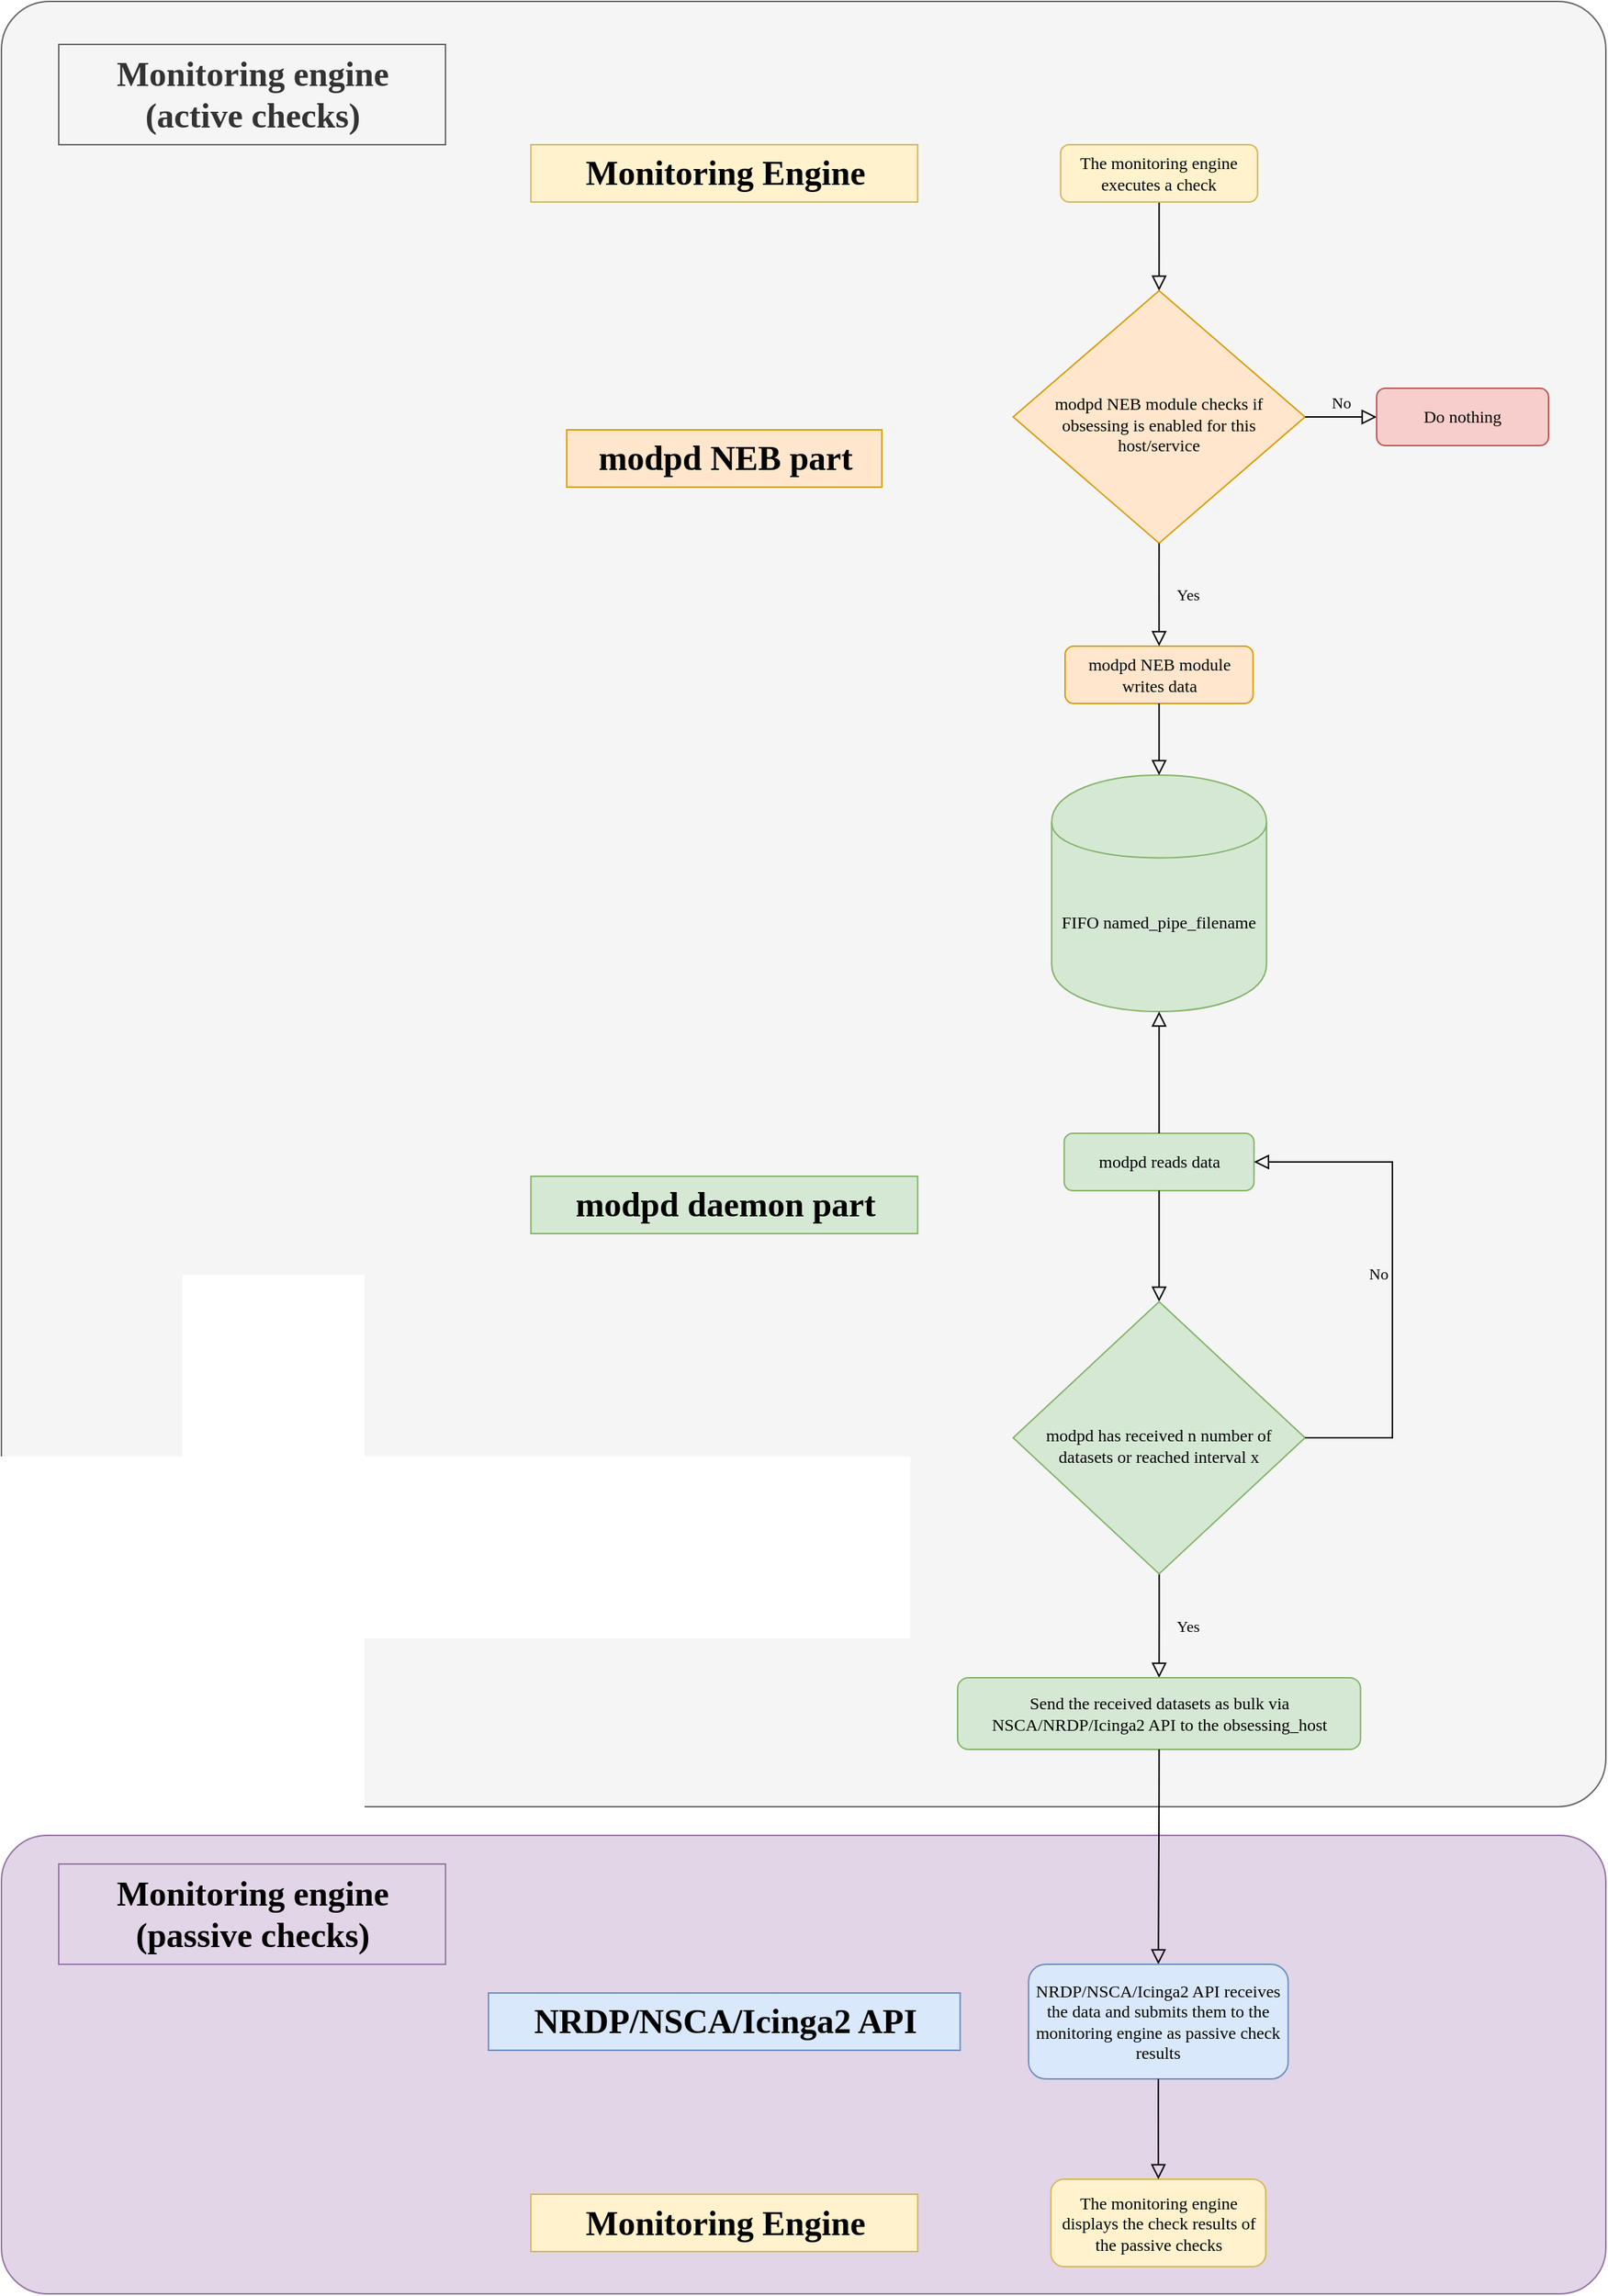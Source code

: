 <mxfile version="21.6.1" type="device">
  <diagram id="C5RBs43oDa-KdzZeNtuy" name="Page-1">
    <mxGraphModel dx="3088" dy="1951" grid="1" gridSize="10" guides="1" tooltips="1" connect="1" arrows="1" fold="1" page="1" pageScale="1" pageWidth="827" pageHeight="1169" math="0" shadow="0">
      <root>
        <mxCell id="WIyWlLk6GJQsqaUBKTNV-0" />
        <mxCell id="WIyWlLk6GJQsqaUBKTNV-1" parent="WIyWlLk6GJQsqaUBKTNV-0" />
        <mxCell id="NIv_Thovjby-iMn4ZX4f-10" value="" style="rounded=1;whiteSpace=wrap;html=1;fillColor=#f5f5f5;strokeColor=#666666;glass=0;fontColor=#333333;arcSize=3;" parent="WIyWlLk6GJQsqaUBKTNV-1" vertex="1">
          <mxGeometry x="-1130" y="-340" width="1120" height="1260" as="geometry" />
        </mxCell>
        <mxCell id="NIv_Thovjby-iMn4ZX4f-8" value="" style="rounded=1;whiteSpace=wrap;html=1;fillColor=#e1d5e7;strokeColor=#9673a6;glass=0;arcSize=10;" parent="WIyWlLk6GJQsqaUBKTNV-1" vertex="1">
          <mxGeometry x="-1130" y="940" width="1120" height="320" as="geometry" />
        </mxCell>
        <mxCell id="WIyWlLk6GJQsqaUBKTNV-2" value="" style="rounded=0;html=1;jettySize=auto;orthogonalLoop=1;fontSize=11;endArrow=block;endFill=0;endSize=8;strokeWidth=1;shadow=0;labelBackgroundColor=none;edgeStyle=orthogonalEdgeStyle;fontFamily=Lucida Console;entryX=0.5;entryY=0;entryDx=0;entryDy=0;" parent="WIyWlLk6GJQsqaUBKTNV-1" source="WIyWlLk6GJQsqaUBKTNV-3" target="WIyWlLk6GJQsqaUBKTNV-6" edge="1">
          <mxGeometry relative="1" as="geometry">
            <mxPoint x="80" y="-40" as="targetPoint" />
          </mxGeometry>
        </mxCell>
        <mxCell id="WIyWlLk6GJQsqaUBKTNV-3" value="The monitoring engine executes a check" style="rounded=1;whiteSpace=wrap;html=1;fontSize=12;glass=0;strokeWidth=1;shadow=0;fontFamily=Lucida Console;fillColor=#fff2cc;strokeColor=#d6b656;" parent="WIyWlLk6GJQsqaUBKTNV-1" vertex="1">
          <mxGeometry x="-390.62" y="-240" width="137.5" height="40" as="geometry" />
        </mxCell>
        <mxCell id="WIyWlLk6GJQsqaUBKTNV-6" value="&lt;div&gt;&lt;br&gt;&lt;/div&gt;&lt;div&gt;modpd NEB module checks if obsessing is enabled for this host/service&lt;/div&gt;" style="rhombus;whiteSpace=wrap;html=1;shadow=0;fontFamily=Lucida Console;fontSize=12;align=center;strokeWidth=1;spacing=6;spacingTop=-4;fillColor=#ffe6cc;strokeColor=#d79b00;" parent="WIyWlLk6GJQsqaUBKTNV-1" vertex="1">
          <mxGeometry x="-423.74" y="-138.12" width="203.75" height="176.25" as="geometry" />
        </mxCell>
        <mxCell id="OIr_SDyy3lZdY-E9c7T--3" value="FIFO named_pipe_filename" style="shape=cylinder;whiteSpace=wrap;html=1;boundedLbl=1;backgroundOutline=1;fontFamily=Lucida Console;fillColor=#d5e8d4;strokeColor=#82b366;" parent="WIyWlLk6GJQsqaUBKTNV-1" vertex="1">
          <mxGeometry x="-396.87" y="200" width="150" height="165" as="geometry" />
        </mxCell>
        <mxCell id="OIr_SDyy3lZdY-E9c7T--19" value="modpd reads data" style="rounded=1;whiteSpace=wrap;html=1;fontSize=12;glass=0;strokeWidth=1;shadow=0;fontFamily=Lucida Console;fillColor=#d5e8d4;strokeColor=#82b366;" parent="WIyWlLk6GJQsqaUBKTNV-1" vertex="1">
          <mxGeometry x="-388.12" y="450" width="132.5" height="40" as="geometry" />
        </mxCell>
        <mxCell id="OIr_SDyy3lZdY-E9c7T--25" value="modpd NEB module writes data" style="rounded=1;whiteSpace=wrap;html=1;fontSize=12;glass=0;strokeWidth=1;shadow=0;fontFamily=Lucida Console;fillColor=#ffe6cc;strokeColor=#d79b00;" parent="WIyWlLk6GJQsqaUBKTNV-1" vertex="1">
          <mxGeometry x="-387.49" y="110" width="131.25" height="40" as="geometry" />
        </mxCell>
        <mxCell id="e-dImMtRrVpYIfOJgrRO-0" value="modpd NEB part" style="text;strokeColor=#d79b00;fillColor=#ffe6cc;html=1;fontSize=24;fontStyle=1;verticalAlign=middle;align=center;fontFamily=Lucida Console;" parent="WIyWlLk6GJQsqaUBKTNV-1" vertex="1">
          <mxGeometry x="-735.38" y="-41" width="220" height="40" as="geometry" />
        </mxCell>
        <mxCell id="e-dImMtRrVpYIfOJgrRO-1" value="&lt;font&gt;modpd daemon part&lt;/font&gt;" style="text;strokeColor=#82b366;fillColor=#d5e8d4;html=1;fontSize=24;fontStyle=1;verticalAlign=middle;align=center;fontFamily=Lucida Console;" parent="WIyWlLk6GJQsqaUBKTNV-1" vertex="1">
          <mxGeometry x="-760.38" y="480" width="270" height="40" as="geometry" />
        </mxCell>
        <mxCell id="e-dImMtRrVpYIfOJgrRO-15" value="" style="rounded=0;html=1;jettySize=auto;orthogonalLoop=1;fontSize=11;endArrow=block;endFill=0;endSize=8;strokeWidth=1;shadow=0;labelBackgroundColor=none;edgeStyle=orthogonalEdgeStyle;exitX=0.5;exitY=1;exitDx=0;exitDy=0;fontFamily=Lucida Console;entryX=0.5;entryY=0;entryDx=0;entryDy=0;" parent="WIyWlLk6GJQsqaUBKTNV-1" source="OIr_SDyy3lZdY-E9c7T--25" target="OIr_SDyy3lZdY-E9c7T--3" edge="1">
          <mxGeometry relative="1" as="geometry">
            <mxPoint x="450" y="-40" as="sourcePoint" />
            <mxPoint x="501.25" y="-40" as="targetPoint" />
          </mxGeometry>
        </mxCell>
        <mxCell id="e-dImMtRrVpYIfOJgrRO-18" value="Yes" style="rounded=0;html=1;jettySize=auto;orthogonalLoop=1;fontSize=11;endArrow=block;endFill=0;endSize=8;strokeWidth=1;shadow=0;labelBackgroundColor=none;edgeStyle=orthogonalEdgeStyle;fontFamily=Lucida Console;entryX=0.5;entryY=0;entryDx=0;entryDy=0;" parent="WIyWlLk6GJQsqaUBKTNV-1" source="e-dImMtRrVpYIfOJgrRO-30" target="e-dImMtRrVpYIfOJgrRO-19" edge="1">
          <mxGeometry y="20" relative="1" as="geometry">
            <mxPoint as="offset" />
            <mxPoint x="-321" y="740" as="sourcePoint" />
            <mxPoint x="1130" y="-40" as="targetPoint" />
            <Array as="points" />
          </mxGeometry>
        </mxCell>
        <mxCell id="e-dImMtRrVpYIfOJgrRO-19" value="&lt;div&gt;&lt;br&gt;&lt;/div&gt;&lt;div&gt;Send the received datasets as bulk via NSCA/NRDP/Icinga2 API to the obsessing_host&lt;/div&gt;&lt;div&gt;&lt;br&gt;&lt;/div&gt;" style="rounded=1;whiteSpace=wrap;html=1;fontSize=12;glass=0;strokeWidth=1;shadow=0;fontFamily=Lucida Console;fillColor=#d5e8d4;strokeColor=#82b366;" parent="WIyWlLk6GJQsqaUBKTNV-1" vertex="1">
          <mxGeometry x="-462.49" y="830" width="281.25" height="50" as="geometry" />
        </mxCell>
        <mxCell id="e-dImMtRrVpYIfOJgrRO-26" value="" style="rounded=0;html=1;jettySize=auto;orthogonalLoop=1;fontSize=11;endArrow=block;endFill=0;endSize=8;strokeWidth=1;shadow=0;labelBackgroundColor=none;edgeStyle=orthogonalEdgeStyle;exitX=0.5;exitY=1;exitDx=0;exitDy=0;fontFamily=Lucida Console;entryX=0.5;entryY=0;entryDx=0;entryDy=0;" parent="WIyWlLk6GJQsqaUBKTNV-1" source="OIr_SDyy3lZdY-E9c7T--19" target="e-dImMtRrVpYIfOJgrRO-30" edge="1">
          <mxGeometry relative="1" as="geometry">
            <mxPoint x="-280" y="530" as="sourcePoint" />
            <mxPoint x="-218.75" y="530" as="targetPoint" />
          </mxGeometry>
        </mxCell>
        <mxCell id="e-dImMtRrVpYIfOJgrRO-27" value="Monitoring Engine" style="text;strokeColor=#d6b656;fillColor=#fff2cc;html=1;fontSize=24;fontStyle=1;verticalAlign=middle;align=center;fontFamily=Lucida Console;" parent="WIyWlLk6GJQsqaUBKTNV-1" vertex="1">
          <mxGeometry x="-760.38" y="-240" width="270" height="40" as="geometry" />
        </mxCell>
        <mxCell id="e-dImMtRrVpYIfOJgrRO-30" value="&lt;div&gt;&lt;br&gt;&lt;/div&gt;&lt;div&gt;&lt;div&gt;modpd has received n number of datasets or reached interval x&lt;/div&gt;&lt;/div&gt;" style="rhombus;whiteSpace=wrap;html=1;shadow=0;fontFamily=Lucida Console;fontSize=12;align=center;strokeWidth=1;spacing=6;spacingTop=-4;fillColor=#d5e8d4;strokeColor=#82b366;aspect=fixed;" parent="WIyWlLk6GJQsqaUBKTNV-1" vertex="1">
          <mxGeometry x="-423.74" y="567.5" width="203.75" height="190" as="geometry" />
        </mxCell>
        <mxCell id="e-dImMtRrVpYIfOJgrRO-43" value="" style="rounded=0;html=1;jettySize=auto;orthogonalLoop=1;fontSize=11;endArrow=block;endFill=0;endSize=8;strokeWidth=1;shadow=0;labelBackgroundColor=none;edgeStyle=orthogonalEdgeStyle;exitX=0.5;exitY=0;exitDx=0;exitDy=0;fontFamily=Lucida Console;entryX=0.5;entryY=1;entryDx=0;entryDy=0;" parent="WIyWlLk6GJQsqaUBKTNV-1" source="OIr_SDyy3lZdY-E9c7T--19" target="OIr_SDyy3lZdY-E9c7T--3" edge="1">
          <mxGeometry relative="1" as="geometry">
            <mxPoint x="620" y="80" as="sourcePoint" />
            <mxPoint x="681.25" y="80" as="targetPoint" />
          </mxGeometry>
        </mxCell>
        <mxCell id="L61zhgRRAvzZzF-HI6Hs-0" value="Yes" style="rounded=0;html=1;jettySize=auto;orthogonalLoop=1;fontSize=11;endArrow=block;endFill=0;endSize=8;strokeWidth=1;shadow=0;labelBackgroundColor=none;edgeStyle=orthogonalEdgeStyle;fontFamily=Lucida Console;exitX=0.5;exitY=1;exitDx=0;exitDy=0;entryX=0.5;entryY=0;entryDx=0;entryDy=0;" parent="WIyWlLk6GJQsqaUBKTNV-1" source="WIyWlLk6GJQsqaUBKTNV-6" target="OIr_SDyy3lZdY-E9c7T--25" edge="1">
          <mxGeometry y="20" relative="1" as="geometry">
            <mxPoint as="offset" />
            <mxPoint x="-321" y="80" as="targetPoint" />
            <mxPoint x="-360" y="50" as="sourcePoint" />
            <Array as="points">
              <mxPoint x="-322" y="60" />
              <mxPoint x="-321" y="60" />
            </Array>
          </mxGeometry>
        </mxCell>
        <mxCell id="L61zhgRRAvzZzF-HI6Hs-1" value="No" style="edgeStyle=orthogonalEdgeStyle;rounded=0;html=1;jettySize=auto;orthogonalLoop=1;fontSize=11;endArrow=block;endFill=0;endSize=8;strokeWidth=1;shadow=0;labelBackgroundColor=none;fontFamily=Lucida Console;entryX=0;entryY=0.5;entryDx=0;entryDy=0;exitX=1;exitY=0.5;exitDx=0;exitDy=0;" parent="WIyWlLk6GJQsqaUBKTNV-1" source="WIyWlLk6GJQsqaUBKTNV-6" target="L61zhgRRAvzZzF-HI6Hs-2" edge="1">
          <mxGeometry y="10" relative="1" as="geometry">
            <mxPoint as="offset" />
            <mxPoint x="-222" y="-52" as="sourcePoint" />
            <mxPoint x="-155.87" y="-52.16" as="targetPoint" />
          </mxGeometry>
        </mxCell>
        <mxCell id="L61zhgRRAvzZzF-HI6Hs-2" value="Do nothing" style="rounded=1;whiteSpace=wrap;html=1;fontSize=12;glass=0;strokeWidth=1;shadow=0;fontFamily=Lucida Console;fillColor=#f8cecc;strokeColor=#b85450;" parent="WIyWlLk6GJQsqaUBKTNV-1" vertex="1">
          <mxGeometry x="-170" y="-69.99" width="120" height="40" as="geometry" />
        </mxCell>
        <mxCell id="L61zhgRRAvzZzF-HI6Hs-4" value="No" style="edgeStyle=orthogonalEdgeStyle;rounded=0;html=1;jettySize=auto;orthogonalLoop=1;fontSize=11;endArrow=block;endFill=0;endSize=8;strokeWidth=1;shadow=0;labelBackgroundColor=none;fontFamily=Lucida Console;exitX=1;exitY=0.5;exitDx=0;exitDy=0;entryX=1;entryY=0.5;entryDx=0;entryDy=0;" parent="WIyWlLk6GJQsqaUBKTNV-1" source="e-dImMtRrVpYIfOJgrRO-30" target="OIr_SDyy3lZdY-E9c7T--19" edge="1">
          <mxGeometry y="10" relative="1" as="geometry">
            <mxPoint as="offset" />
            <mxPoint x="-200" y="660" as="sourcePoint" />
            <mxPoint x="-158.57" y="662.5" as="targetPoint" />
            <Array as="points">
              <mxPoint x="-159" y="663" />
              <mxPoint x="-159" y="470" />
            </Array>
          </mxGeometry>
        </mxCell>
        <mxCell id="NIv_Thovjby-iMn4ZX4f-2" value="The monitoring engine displays the check results of the passive checks" style="rounded=1;whiteSpace=wrap;html=1;fontSize=12;glass=0;strokeWidth=1;shadow=0;fontFamily=Lucida Console;fillColor=#fff2cc;strokeColor=#d6b656;" parent="WIyWlLk6GJQsqaUBKTNV-1" vertex="1">
          <mxGeometry x="-397.37" y="1180" width="150" height="61" as="geometry" />
        </mxCell>
        <mxCell id="NIv_Thovjby-iMn4ZX4f-3" value="" style="rounded=0;html=1;jettySize=auto;orthogonalLoop=1;fontSize=11;endArrow=block;endFill=0;endSize=8;strokeWidth=1;shadow=0;labelBackgroundColor=none;edgeStyle=orthogonalEdgeStyle;exitX=0.5;exitY=1;exitDx=0;exitDy=0;fontFamily=Lucida Console;entryX=0.5;entryY=0;entryDx=0;entryDy=0;" parent="WIyWlLk6GJQsqaUBKTNV-1" source="e-dImMtRrVpYIfOJgrRO-19" target="NIv_Thovjby-iMn4ZX4f-5" edge="1">
          <mxGeometry relative="1" as="geometry">
            <mxPoint x="-320" y="900" as="sourcePoint" />
            <mxPoint x="-320" y="970" as="targetPoint" />
            <Array as="points">
              <mxPoint x="-321" y="915" />
            </Array>
          </mxGeometry>
        </mxCell>
        <mxCell id="NIv_Thovjby-iMn4ZX4f-4" value="NRDP/NSCA/Icinga2 API" style="text;strokeColor=#6c8ebf;fillColor=#dae8fc;html=1;fontSize=24;fontStyle=1;verticalAlign=middle;align=center;fontFamily=Lucida Console;" parent="WIyWlLk6GJQsqaUBKTNV-1" vertex="1">
          <mxGeometry x="-790" y="1050" width="329.25" height="40" as="geometry" />
        </mxCell>
        <mxCell id="NIv_Thovjby-iMn4ZX4f-5" value="NRDP/NSCA/Icinga2 API receives the data and submits them to the monitoring engine as passive check results" style="rounded=1;whiteSpace=wrap;html=1;fontSize=12;glass=0;strokeWidth=1;shadow=0;fontFamily=Lucida Console;fillColor=#dae8fc;strokeColor=#6c8ebf;" parent="WIyWlLk6GJQsqaUBKTNV-1" vertex="1">
          <mxGeometry x="-413" y="1030" width="181.25" height="80" as="geometry" />
        </mxCell>
        <mxCell id="NIv_Thovjby-iMn4ZX4f-6" value="" style="rounded=0;html=1;jettySize=auto;orthogonalLoop=1;fontSize=11;endArrow=block;endFill=0;endSize=8;strokeWidth=1;shadow=0;labelBackgroundColor=none;edgeStyle=orthogonalEdgeStyle;fontFamily=Lucida Console;entryX=0.5;entryY=0;entryDx=0;entryDy=0;exitX=0.5;exitY=1;exitDx=0;exitDy=0;" parent="WIyWlLk6GJQsqaUBKTNV-1" source="NIv_Thovjby-iMn4ZX4f-5" target="NIv_Thovjby-iMn4ZX4f-2" edge="1">
          <mxGeometry relative="1" as="geometry">
            <mxPoint x="-321" y="1070" as="sourcePoint" />
            <mxPoint x="-318.75" y="1235" as="targetPoint" />
            <Array as="points">
              <mxPoint x="-322" y="1130" />
              <mxPoint x="-322" y="1130" />
            </Array>
          </mxGeometry>
        </mxCell>
        <mxCell id="NIv_Thovjby-iMn4ZX4f-13" value="&lt;div&gt;Monitoring engine&lt;br&gt;&lt;/div&gt;&lt;div&gt;(passive checks)&lt;br&gt;&lt;/div&gt;" style="text;strokeColor=#9673a6;fillColor=#e1d5e7;html=1;fontSize=24;fontStyle=1;verticalAlign=middle;align=center;fontFamily=Lucida Console;" parent="WIyWlLk6GJQsqaUBKTNV-1" vertex="1">
          <mxGeometry x="-1090" y="960" width="270" height="70" as="geometry" />
        </mxCell>
        <mxCell id="NIv_Thovjby-iMn4ZX4f-14" value="&lt;div&gt;Monitoring engine&lt;br&gt;&lt;/div&gt;&lt;div&gt;(active checks)&lt;br&gt;&lt;/div&gt;" style="text;strokeColor=#666666;fillColor=#f5f5f5;html=1;fontSize=24;fontStyle=1;verticalAlign=middle;align=center;fontFamily=Lucida Console;fontColor=#333333;" parent="WIyWlLk6GJQsqaUBKTNV-1" vertex="1">
          <mxGeometry x="-1090" y="-310" width="270" height="70" as="geometry" />
        </mxCell>
        <mxCell id="kKwzolA-PjVbmx8sha9L-0" value="Monitoring Engine" style="text;strokeColor=#d6b656;fillColor=#fff2cc;html=1;fontSize=24;fontStyle=1;verticalAlign=middle;align=center;fontFamily=Lucida Console;" parent="WIyWlLk6GJQsqaUBKTNV-1" vertex="1">
          <mxGeometry x="-760.37" y="1190.5" width="270" height="40" as="geometry" />
        </mxCell>
      </root>
    </mxGraphModel>
  </diagram>
</mxfile>
